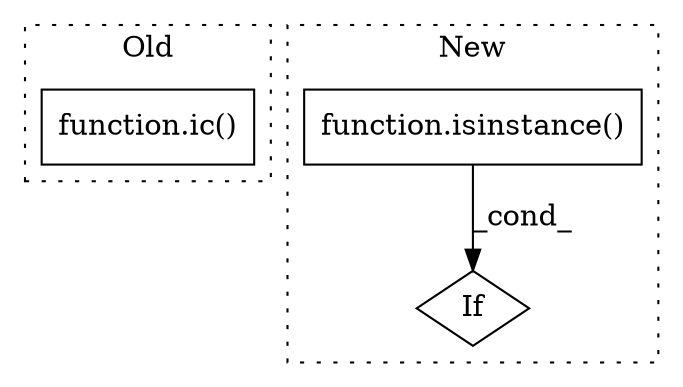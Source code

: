 digraph G {
subgraph cluster0 {
1 [label="function.ic()" a="75" s="4708,4729" l="3,1" shape="box"];
label = "Old";
style="dotted";
}
subgraph cluster1 {
2 [label="function.isinstance()" a="75" s="4867,4886" l="11,1" shape="box"];
3 [label="If" a="96" s="4860" l="3" shape="diamond"];
label = "New";
style="dotted";
}
2 -> 3 [label="_cond_"];
}